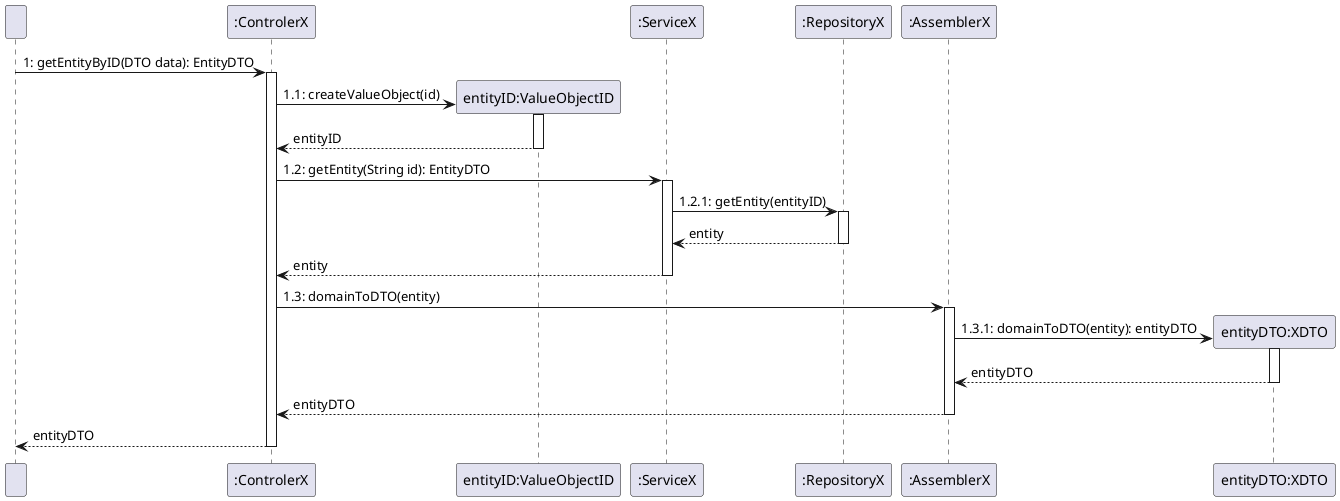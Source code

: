 @startuml
participant "  " as User
participant ":ControlerX" as Controller
participant "entityID:ValueObjectID" as ValueObject

participant ":ServiceX" as Service
participant ":RepositoryX" as Repository
participant ":AssemblerX" as Assembler
participant "entityDTO:XDTO" as DTO


User -> Controller: 1: getEntityByID(DTO data): EntityDTO
activate Controller

create ValueObject

Controller -> ValueObject: 1.1: createValueObject(id)
activate ValueObject
ValueObject --> Controller: entityID
deactivate ValueObject
Controller -> Service: 1.2: getEntity(String id): EntityDTO
activate Service
Service -> Repository: 1.2.1: getEntity(entityID)
activate Repository
Repository --> Service: entity
deactivate Repository
Service --> Controller: entity
deactivate Service

Controller -> Assembler: 1.3: domainToDTO(entity)
activate Assembler
create DTO

Assembler -> DTO: 1.3.1: domainToDTO(entity): entityDTO
activate DTO
DTO --> Assembler: entityDTO
deactivate DTO

Assembler --> Controller: entityDTO
deactivate Assembler
Controller --> User: entityDTO
deactivate Controller

@enduml
